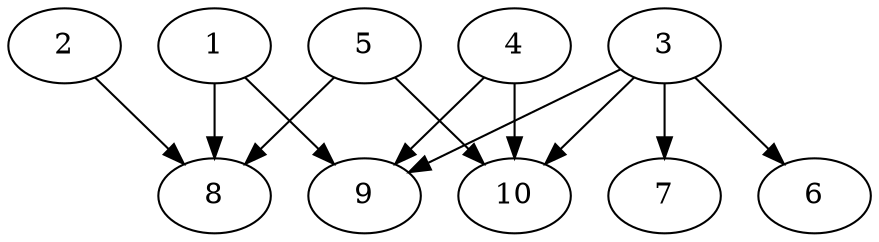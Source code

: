 // DAG automatically generated by daggen at Thu Oct  3 13:58:04 2019
// ./daggen --dot -n 10 --ccr 0.4 --fat 0.9 --regular 0.7 --density 0.6 --mindata 5242880 --maxdata 52428800 
digraph G {
  1 [size="41968640", alpha="0.18", expect_size="16787456"] 
  1 -> 8 [size ="16787456"]
  1 -> 9 [size ="16787456"]
  2 [size="91491840", alpha="0.19", expect_size="36596736"] 
  2 -> 8 [size ="36596736"]
  3 [size="84938240", alpha="0.11", expect_size="33975296"] 
  3 -> 6 [size ="33975296"]
  3 -> 7 [size ="33975296"]
  3 -> 9 [size ="33975296"]
  3 -> 10 [size ="33975296"]
  4 [size="94973440", alpha="0.18", expect_size="37989376"] 
  4 -> 9 [size ="37989376"]
  4 -> 10 [size ="37989376"]
  5 [size="17016320", alpha="0.02", expect_size="6806528"] 
  5 -> 8 [size ="6806528"]
  5 -> 10 [size ="6806528"]
  6 [size="42245120", alpha="0.16", expect_size="16898048"] 
  7 [size="128376320", alpha="0.09", expect_size="51350528"] 
  8 [size="23078400", alpha="0.12", expect_size="9231360"] 
  9 [size="57797120", alpha="0.19", expect_size="23118848"] 
  10 [size="118369280", alpha="0.02", expect_size="47347712"] 
}
